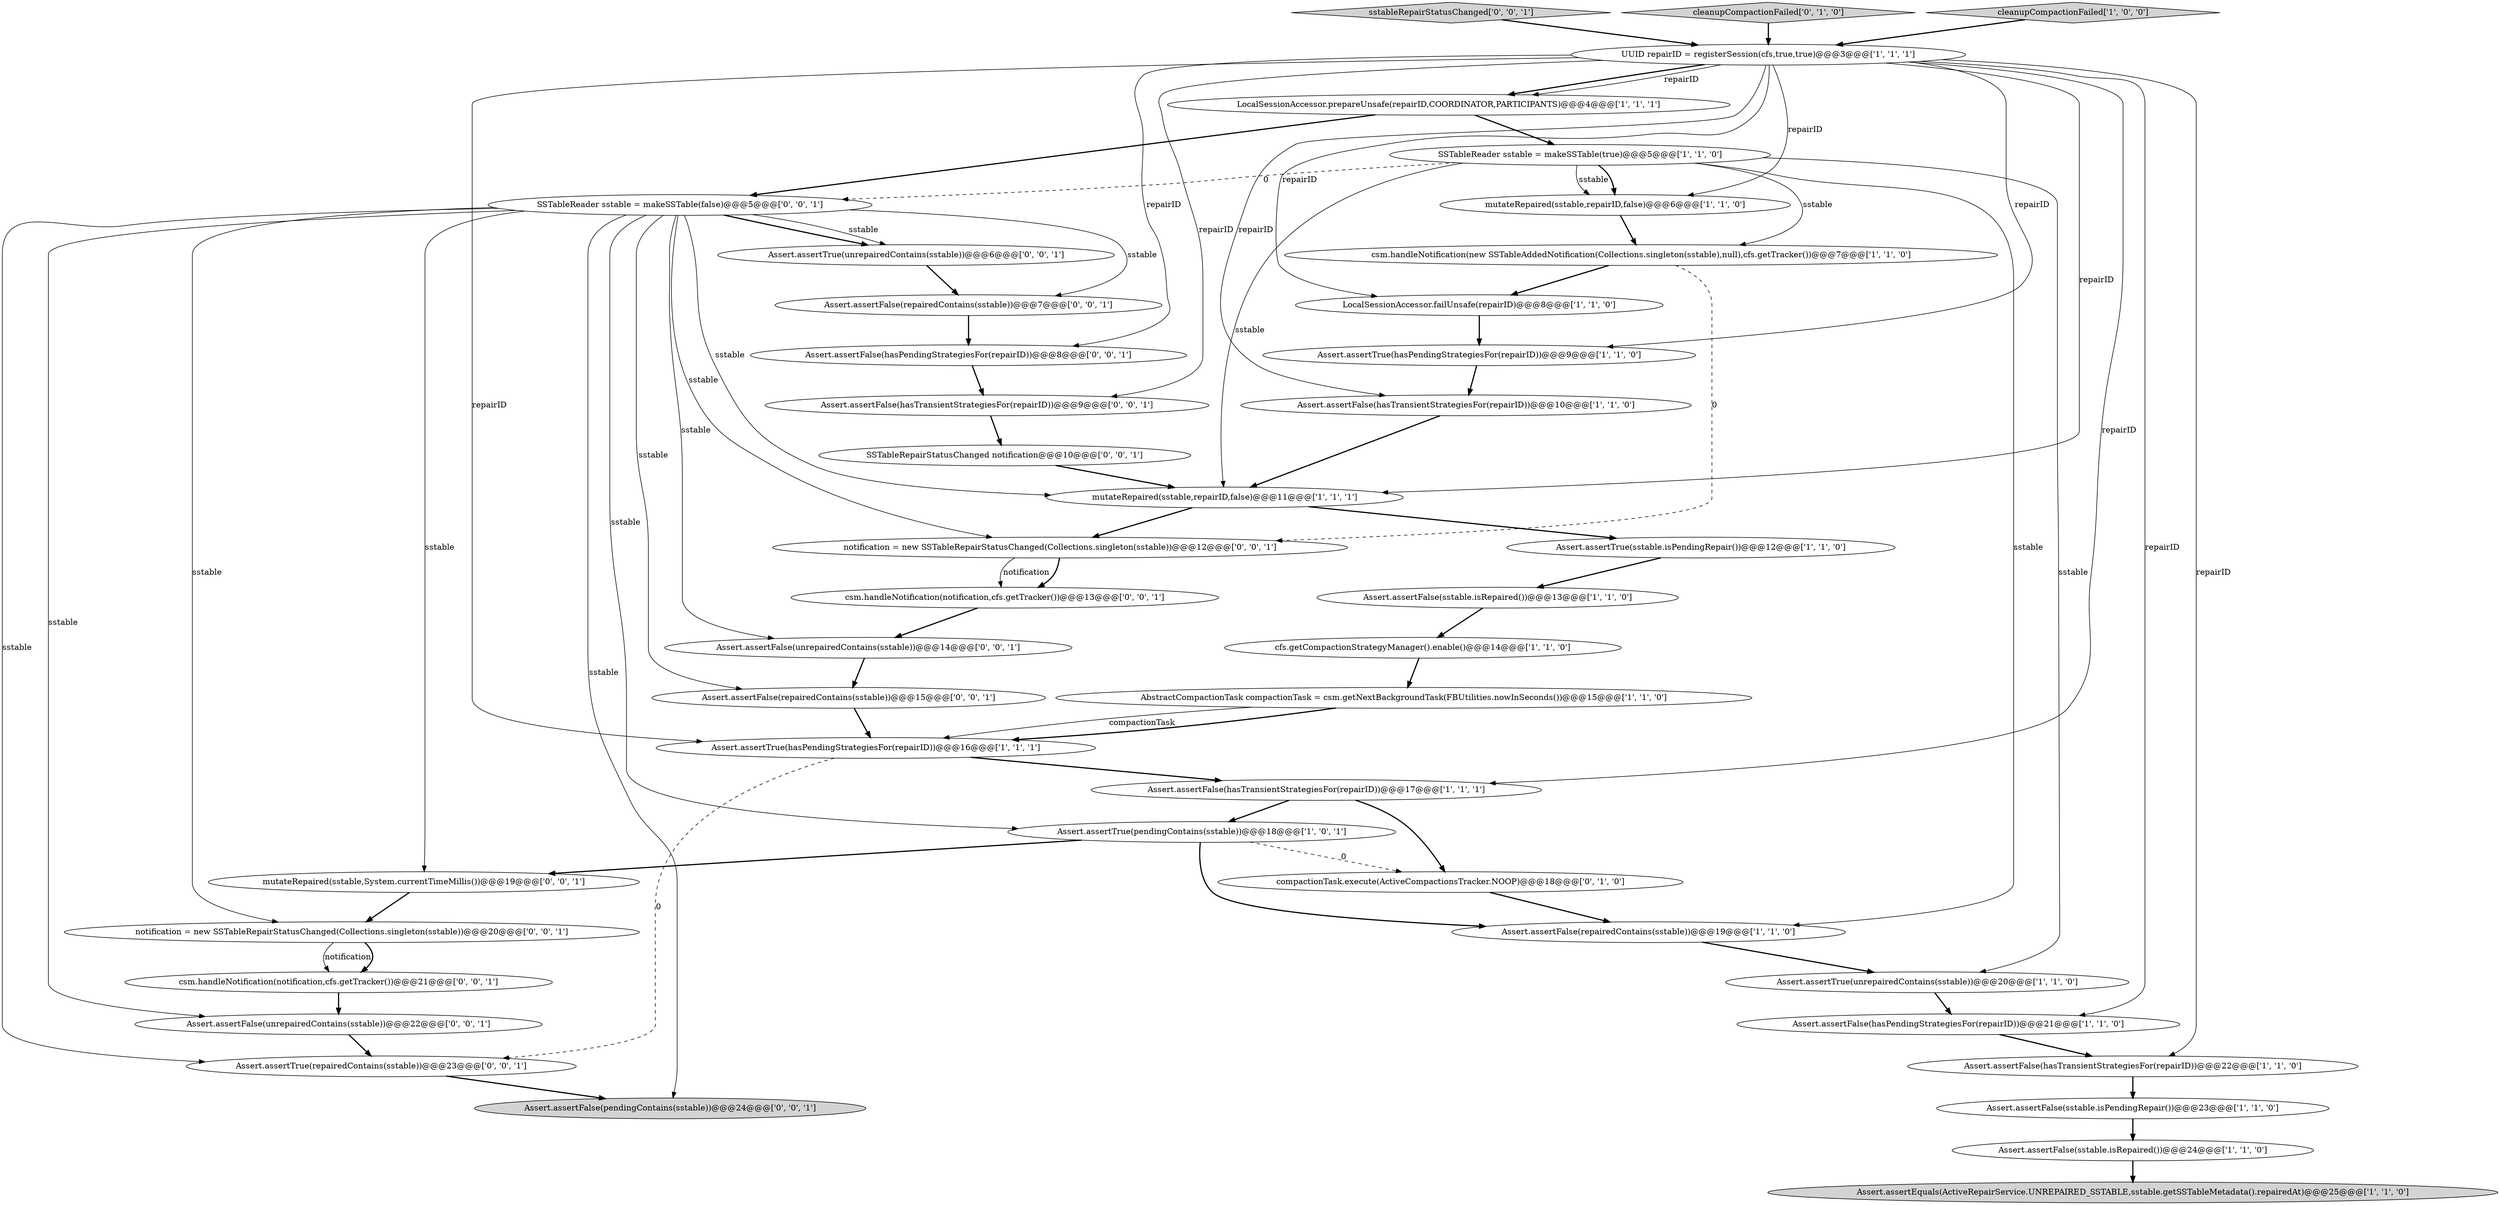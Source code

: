 digraph {
34 [style = filled, label = "sstableRepairStatusChanged['0', '0', '1']", fillcolor = lightgray, shape = diamond image = "AAA0AAABBB3BBB"];
33 [style = filled, label = "Assert.assertFalse(pendingContains(sstable))@@@24@@@['0', '0', '1']", fillcolor = lightgray, shape = ellipse image = "AAA0AAABBB3BBB"];
42 [style = filled, label = "Assert.assertFalse(repairedContains(sstable))@@@7@@@['0', '0', '1']", fillcolor = white, shape = ellipse image = "AAA0AAABBB3BBB"];
25 [style = filled, label = "compactionTask.execute(ActiveCompactionsTracker.NOOP)@@@18@@@['0', '1', '0']", fillcolor = white, shape = ellipse image = "AAA1AAABBB2BBB"];
16 [style = filled, label = "Assert.assertFalse(repairedContains(sstable))@@@19@@@['1', '1', '0']", fillcolor = white, shape = ellipse image = "AAA0AAABBB1BBB"];
11 [style = filled, label = "Assert.assertFalse(hasPendingStrategiesFor(repairID))@@@21@@@['1', '1', '0']", fillcolor = white, shape = ellipse image = "AAA0AAABBB1BBB"];
2 [style = filled, label = "Assert.assertFalse(hasTransientStrategiesFor(repairID))@@@22@@@['1', '1', '0']", fillcolor = white, shape = ellipse image = "AAA0AAABBB1BBB"];
14 [style = filled, label = "Assert.assertTrue(hasPendingStrategiesFor(repairID))@@@16@@@['1', '1', '1']", fillcolor = white, shape = ellipse image = "AAA0AAABBB1BBB"];
1 [style = filled, label = "mutateRepaired(sstable,repairID,false)@@@6@@@['1', '1', '0']", fillcolor = white, shape = ellipse image = "AAA0AAABBB1BBB"];
23 [style = filled, label = "Assert.assertFalse(hasTransientStrategiesFor(repairID))@@@10@@@['1', '1', '0']", fillcolor = white, shape = ellipse image = "AAA0AAABBB1BBB"];
15 [style = filled, label = "Assert.assertTrue(pendingContains(sstable))@@@18@@@['1', '0', '1']", fillcolor = white, shape = ellipse image = "AAA0AAABBB1BBB"];
22 [style = filled, label = "LocalSessionAccessor.failUnsafe(repairID)@@@8@@@['1', '1', '0']", fillcolor = white, shape = ellipse image = "AAA0AAABBB1BBB"];
9 [style = filled, label = "Assert.assertFalse(sstable.isRepaired())@@@24@@@['1', '1', '0']", fillcolor = white, shape = ellipse image = "AAA0AAABBB1BBB"];
35 [style = filled, label = "Assert.assertFalse(unrepairedContains(sstable))@@@22@@@['0', '0', '1']", fillcolor = white, shape = ellipse image = "AAA0AAABBB3BBB"];
6 [style = filled, label = "SSTableReader sstable = makeSSTable(true)@@@5@@@['1', '1', '0']", fillcolor = white, shape = ellipse image = "AAA0AAABBB1BBB"];
18 [style = filled, label = "csm.handleNotification(new SSTableAddedNotification(Collections.singleton(sstable),null),cfs.getTracker())@@@7@@@['1', '1', '0']", fillcolor = white, shape = ellipse image = "AAA0AAABBB1BBB"];
27 [style = filled, label = "Assert.assertFalse(hasTransientStrategiesFor(repairID))@@@9@@@['0', '0', '1']", fillcolor = white, shape = ellipse image = "AAA0AAABBB3BBB"];
17 [style = filled, label = "Assert.assertEquals(ActiveRepairService.UNREPAIRED_SSTABLE,sstable.getSSTableMetadata().repairedAt)@@@25@@@['1', '1', '0']", fillcolor = lightgray, shape = ellipse image = "AAA0AAABBB1BBB"];
39 [style = filled, label = "Assert.assertTrue(unrepairedContains(sstable))@@@6@@@['0', '0', '1']", fillcolor = white, shape = ellipse image = "AAA0AAABBB3BBB"];
0 [style = filled, label = "UUID repairID = registerSession(cfs,true,true)@@@3@@@['1', '1', '1']", fillcolor = white, shape = ellipse image = "AAA0AAABBB1BBB"];
26 [style = filled, label = "mutateRepaired(sstable,System.currentTimeMillis())@@@19@@@['0', '0', '1']", fillcolor = white, shape = ellipse image = "AAA0AAABBB3BBB"];
21 [style = filled, label = "mutateRepaired(sstable,repairID,false)@@@11@@@['1', '1', '1']", fillcolor = white, shape = ellipse image = "AAA0AAABBB1BBB"];
24 [style = filled, label = "cleanupCompactionFailed['0', '1', '0']", fillcolor = lightgray, shape = diamond image = "AAA0AAABBB2BBB"];
38 [style = filled, label = "SSTableRepairStatusChanged notification@@@10@@@['0', '0', '1']", fillcolor = white, shape = ellipse image = "AAA0AAABBB3BBB"];
3 [style = filled, label = "Assert.assertTrue(sstable.isPendingRepair())@@@12@@@['1', '1', '0']", fillcolor = white, shape = ellipse image = "AAA0AAABBB1BBB"];
19 [style = filled, label = "cfs.getCompactionStrategyManager().enable()@@@14@@@['1', '1', '0']", fillcolor = white, shape = ellipse image = "AAA0AAABBB1BBB"];
29 [style = filled, label = "Assert.assertFalse(repairedContains(sstable))@@@15@@@['0', '0', '1']", fillcolor = white, shape = ellipse image = "AAA0AAABBB3BBB"];
36 [style = filled, label = "csm.handleNotification(notification,cfs.getTracker())@@@21@@@['0', '0', '1']", fillcolor = white, shape = ellipse image = "AAA0AAABBB3BBB"];
5 [style = filled, label = "cleanupCompactionFailed['1', '0', '0']", fillcolor = lightgray, shape = diamond image = "AAA0AAABBB1BBB"];
10 [style = filled, label = "LocalSessionAccessor.prepareUnsafe(repairID,COORDINATOR,PARTICIPANTS)@@@4@@@['1', '1', '1']", fillcolor = white, shape = ellipse image = "AAA0AAABBB1BBB"];
7 [style = filled, label = "Assert.assertFalse(sstable.isPendingRepair())@@@23@@@['1', '1', '0']", fillcolor = white, shape = ellipse image = "AAA0AAABBB1BBB"];
30 [style = filled, label = "Assert.assertFalse(unrepairedContains(sstable))@@@14@@@['0', '0', '1']", fillcolor = white, shape = ellipse image = "AAA0AAABBB3BBB"];
20 [style = filled, label = "AbstractCompactionTask compactionTask = csm.getNextBackgroundTask(FBUtilities.nowInSeconds())@@@15@@@['1', '1', '0']", fillcolor = white, shape = ellipse image = "AAA0AAABBB1BBB"];
41 [style = filled, label = "SSTableReader sstable = makeSSTable(false)@@@5@@@['0', '0', '1']", fillcolor = white, shape = ellipse image = "AAA0AAABBB3BBB"];
13 [style = filled, label = "Assert.assertTrue(hasPendingStrategiesFor(repairID))@@@9@@@['1', '1', '0']", fillcolor = white, shape = ellipse image = "AAA0AAABBB1BBB"];
32 [style = filled, label = "csm.handleNotification(notification,cfs.getTracker())@@@13@@@['0', '0', '1']", fillcolor = white, shape = ellipse image = "AAA0AAABBB3BBB"];
28 [style = filled, label = "Assert.assertTrue(repairedContains(sstable))@@@23@@@['0', '0', '1']", fillcolor = white, shape = ellipse image = "AAA0AAABBB3BBB"];
4 [style = filled, label = "Assert.assertFalse(sstable.isRepaired())@@@13@@@['1', '1', '0']", fillcolor = white, shape = ellipse image = "AAA0AAABBB1BBB"];
12 [style = filled, label = "Assert.assertFalse(hasTransientStrategiesFor(repairID))@@@17@@@['1', '1', '1']", fillcolor = white, shape = ellipse image = "AAA0AAABBB1BBB"];
40 [style = filled, label = "Assert.assertFalse(hasPendingStrategiesFor(repairID))@@@8@@@['0', '0', '1']", fillcolor = white, shape = ellipse image = "AAA0AAABBB3BBB"];
37 [style = filled, label = "notification = new SSTableRepairStatusChanged(Collections.singleton(sstable))@@@20@@@['0', '0', '1']", fillcolor = white, shape = ellipse image = "AAA0AAABBB3BBB"];
31 [style = filled, label = "notification = new SSTableRepairStatusChanged(Collections.singleton(sstable))@@@12@@@['0', '0', '1']", fillcolor = white, shape = ellipse image = "AAA0AAABBB3BBB"];
8 [style = filled, label = "Assert.assertTrue(unrepairedContains(sstable))@@@20@@@['1', '1', '0']", fillcolor = white, shape = ellipse image = "AAA0AAABBB1BBB"];
0->13 [style = solid, label="repairID"];
41->26 [style = solid, label="sstable"];
12->25 [style = bold, label=""];
0->40 [style = solid, label="repairID"];
41->30 [style = solid, label="sstable"];
21->3 [style = bold, label=""];
41->42 [style = solid, label="sstable"];
0->14 [style = solid, label="repairID"];
10->6 [style = bold, label=""];
41->31 [style = solid, label="sstable"];
18->22 [style = bold, label=""];
2->7 [style = bold, label=""];
0->2 [style = solid, label="repairID"];
7->9 [style = bold, label=""];
27->38 [style = bold, label=""];
41->21 [style = solid, label="sstable"];
13->23 [style = bold, label=""];
19->20 [style = bold, label=""];
12->15 [style = bold, label=""];
15->25 [style = dashed, label="0"];
41->28 [style = solid, label="sstable"];
16->8 [style = bold, label=""];
41->39 [style = solid, label="sstable"];
39->42 [style = bold, label=""];
1->18 [style = bold, label=""];
14->12 [style = bold, label=""];
0->23 [style = solid, label="repairID"];
41->39 [style = bold, label=""];
24->0 [style = bold, label=""];
6->8 [style = solid, label="sstable"];
41->29 [style = solid, label="sstable"];
40->27 [style = bold, label=""];
31->32 [style = bold, label=""];
11->2 [style = bold, label=""];
30->29 [style = bold, label=""];
35->28 [style = bold, label=""];
34->0 [style = bold, label=""];
23->21 [style = bold, label=""];
37->36 [style = solid, label="notification"];
0->10 [style = bold, label=""];
38->21 [style = bold, label=""];
20->14 [style = solid, label="compactionTask"];
8->11 [style = bold, label=""];
37->36 [style = bold, label=""];
6->1 [style = solid, label="sstable"];
5->0 [style = bold, label=""];
4->19 [style = bold, label=""];
25->16 [style = bold, label=""];
6->21 [style = solid, label="sstable"];
42->40 [style = bold, label=""];
9->17 [style = bold, label=""];
15->26 [style = bold, label=""];
28->33 [style = bold, label=""];
0->22 [style = solid, label="repairID"];
0->27 [style = solid, label="repairID"];
0->10 [style = solid, label="repairID"];
15->16 [style = bold, label=""];
6->41 [style = dashed, label="0"];
31->32 [style = solid, label="notification"];
0->11 [style = solid, label="repairID"];
0->1 [style = solid, label="repairID"];
18->31 [style = dashed, label="0"];
14->28 [style = dashed, label="0"];
41->35 [style = solid, label="sstable"];
32->30 [style = bold, label=""];
0->12 [style = solid, label="repairID"];
29->14 [style = bold, label=""];
6->18 [style = solid, label="sstable"];
41->33 [style = solid, label="sstable"];
26->37 [style = bold, label=""];
20->14 [style = bold, label=""];
0->21 [style = solid, label="repairID"];
41->15 [style = solid, label="sstable"];
6->1 [style = bold, label=""];
21->31 [style = bold, label=""];
36->35 [style = bold, label=""];
3->4 [style = bold, label=""];
22->13 [style = bold, label=""];
6->16 [style = solid, label="sstable"];
41->37 [style = solid, label="sstable"];
10->41 [style = bold, label=""];
}
